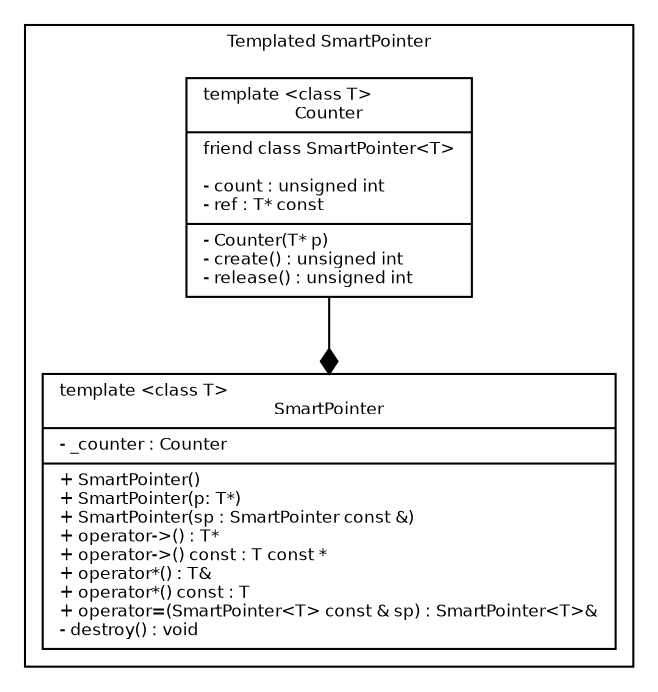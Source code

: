 digraph G {
fontname = "Bitstream Vera Sans"
fontsize = 8

node [
fontname = "Bitstream Vera Sans"
fontsize = 8
shape = "record"
]

subgraph clusterSmartPointer {
label = "Templated SmartPointer"

SmartPointer [
label = "{\
template \<class T\>\l\
SmartPointer|\
- _counter : Counter\l|\
+ SmartPointer()\l\
+ SmartPointer(p: T*)\l\
+ SmartPointer(sp : SmartPointer const &)\l\
+ operator-\>() : T*\l\
+ operator-\>() const : T const *\l\
+ operator*() : T&\l\
+ operator*() const : T\l\
+ operator=(SmartPointer\<T\> const & sp) : SmartPointer\<T\>&\l\
- destroy() : void\l\
}"
]

Counter [
label = "{\
template \<class T\>\l\
Counter|\
friend class SmartPointer\<T\>\l\l\
- count : unsigned int\l\
- ref : T* const\l|\
- Counter(T* p)\l\
- create() : unsigned int\l\
- release() : unsigned int\l\
}"
]

}

Counter -> SmartPointer [arrowhead = "diamond" style="solid"]

}
